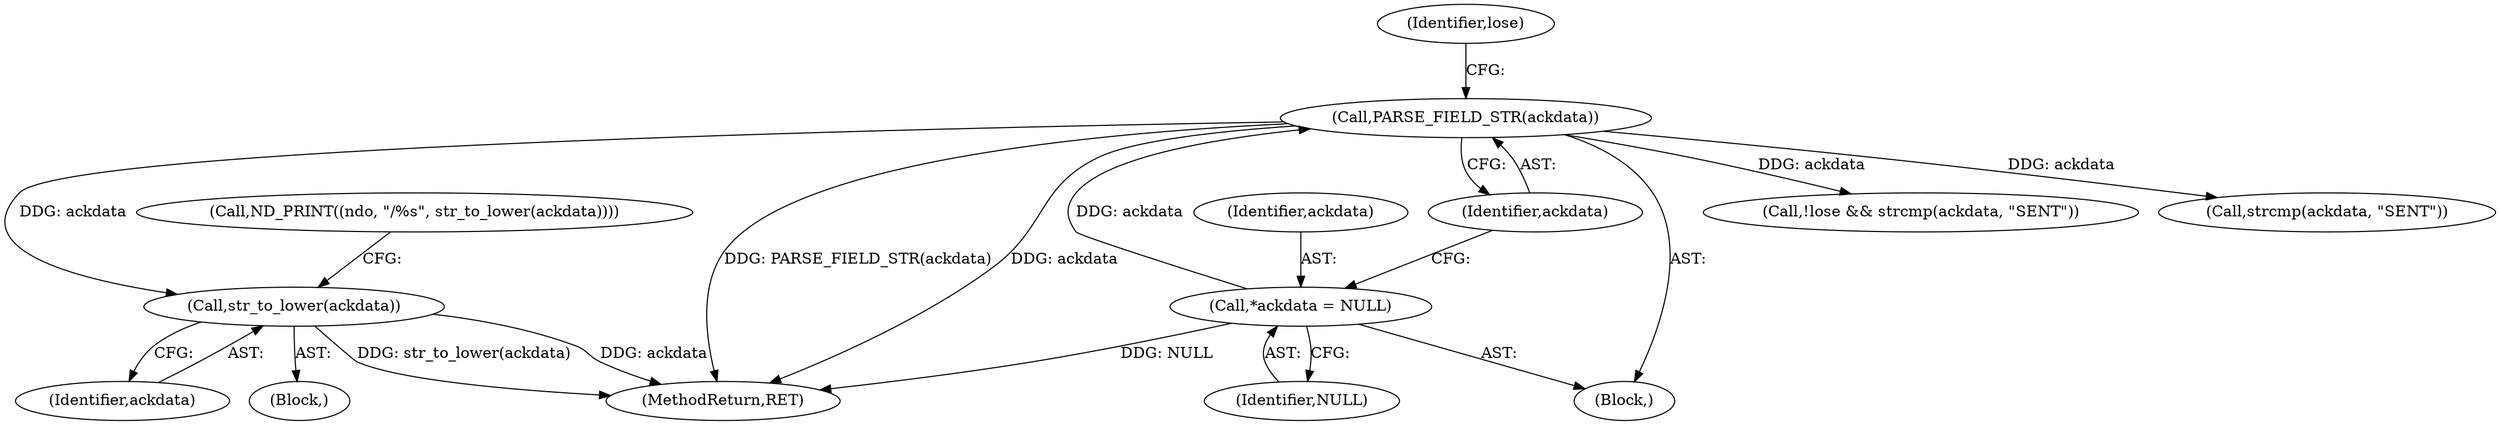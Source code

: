 digraph "0_tcpdump_d17507ffa3e9742199b02a66aa940e79ababfa30_0@pointer" {
"1000327" [label="(Call,str_to_lower(ackdata))"];
"1000313" [label="(Call,PARSE_FIELD_STR(ackdata))"];
"1000310" [label="(Call,*ackdata = NULL)"];
"1000318" [label="(Identifier,lose)"];
"1000311" [label="(Identifier,ackdata)"];
"1000314" [label="(Identifier,ackdata)"];
"1000316" [label="(Call,!lose && strcmp(ackdata, \"SENT\"))"];
"1000319" [label="(Call,strcmp(ackdata, \"SENT\"))"];
"1000313" [label="(Call,PARSE_FIELD_STR(ackdata))"];
"1000310" [label="(Call,*ackdata = NULL)"];
"1000308" [label="(Block,)"];
"1000322" [label="(Call,ND_PRINT((ndo, \"/%s\", str_to_lower(ackdata))))"];
"1000327" [label="(Call,str_to_lower(ackdata))"];
"1000328" [label="(Identifier,ackdata)"];
"1000759" [label="(MethodReturn,RET)"];
"1000312" [label="(Identifier,NULL)"];
"1000325" [label="(Block,)"];
"1000327" -> "1000325"  [label="AST: "];
"1000327" -> "1000328"  [label="CFG: "];
"1000328" -> "1000327"  [label="AST: "];
"1000322" -> "1000327"  [label="CFG: "];
"1000327" -> "1000759"  [label="DDG: ackdata"];
"1000327" -> "1000759"  [label="DDG: str_to_lower(ackdata)"];
"1000313" -> "1000327"  [label="DDG: ackdata"];
"1000313" -> "1000308"  [label="AST: "];
"1000313" -> "1000314"  [label="CFG: "];
"1000314" -> "1000313"  [label="AST: "];
"1000318" -> "1000313"  [label="CFG: "];
"1000313" -> "1000759"  [label="DDG: PARSE_FIELD_STR(ackdata)"];
"1000313" -> "1000759"  [label="DDG: ackdata"];
"1000310" -> "1000313"  [label="DDG: ackdata"];
"1000313" -> "1000316"  [label="DDG: ackdata"];
"1000313" -> "1000319"  [label="DDG: ackdata"];
"1000310" -> "1000308"  [label="AST: "];
"1000310" -> "1000312"  [label="CFG: "];
"1000311" -> "1000310"  [label="AST: "];
"1000312" -> "1000310"  [label="AST: "];
"1000314" -> "1000310"  [label="CFG: "];
"1000310" -> "1000759"  [label="DDG: NULL"];
}
